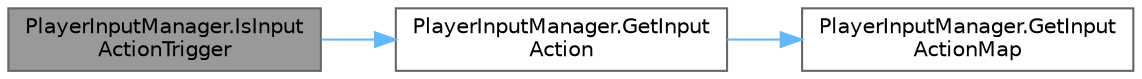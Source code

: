 digraph "PlayerInputManager.IsInputActionTrigger"
{
 // LATEX_PDF_SIZE
  bgcolor="transparent";
  edge [fontname=Helvetica,fontsize=10,labelfontname=Helvetica,labelfontsize=10];
  node [fontname=Helvetica,fontsize=10,shape=box,height=0.2,width=0.4];
  rankdir="LR";
  Node1 [id="Node000001",label="PlayerInputManager.IsInput\lActionTrigger",height=0.2,width=0.4,color="gray40", fillcolor="grey60", style="filled", fontcolor="black",tooltip="引数InputActionのトリガー 押された1フレームのみtrueを返す"];
  Node1 -> Node2 [id="edge1_Node000001_Node000002",color="steelblue1",style="solid",tooltip=" "];
  Node2 [id="Node000002",label="PlayerInputManager.GetInput\lAction",height=0.2,width=0.4,color="grey40", fillcolor="white", style="filled",URL="$class_player_input_manager.html#a1620dacc8eae16b7f4b5c677936e224f",tooltip=" "];
  Node2 -> Node3 [id="edge2_Node000002_Node000003",color="steelblue1",style="solid",tooltip=" "];
  Node3 [id="Node000003",label="PlayerInputManager.GetInput\lActionMap",height=0.2,width=0.4,color="grey40", fillcolor="white", style="filled",URL="$class_player_input_manager.html#ad6f7b4ae1de5204e6e682b1094014069",tooltip="引数InputActionMapを取得"];
}

